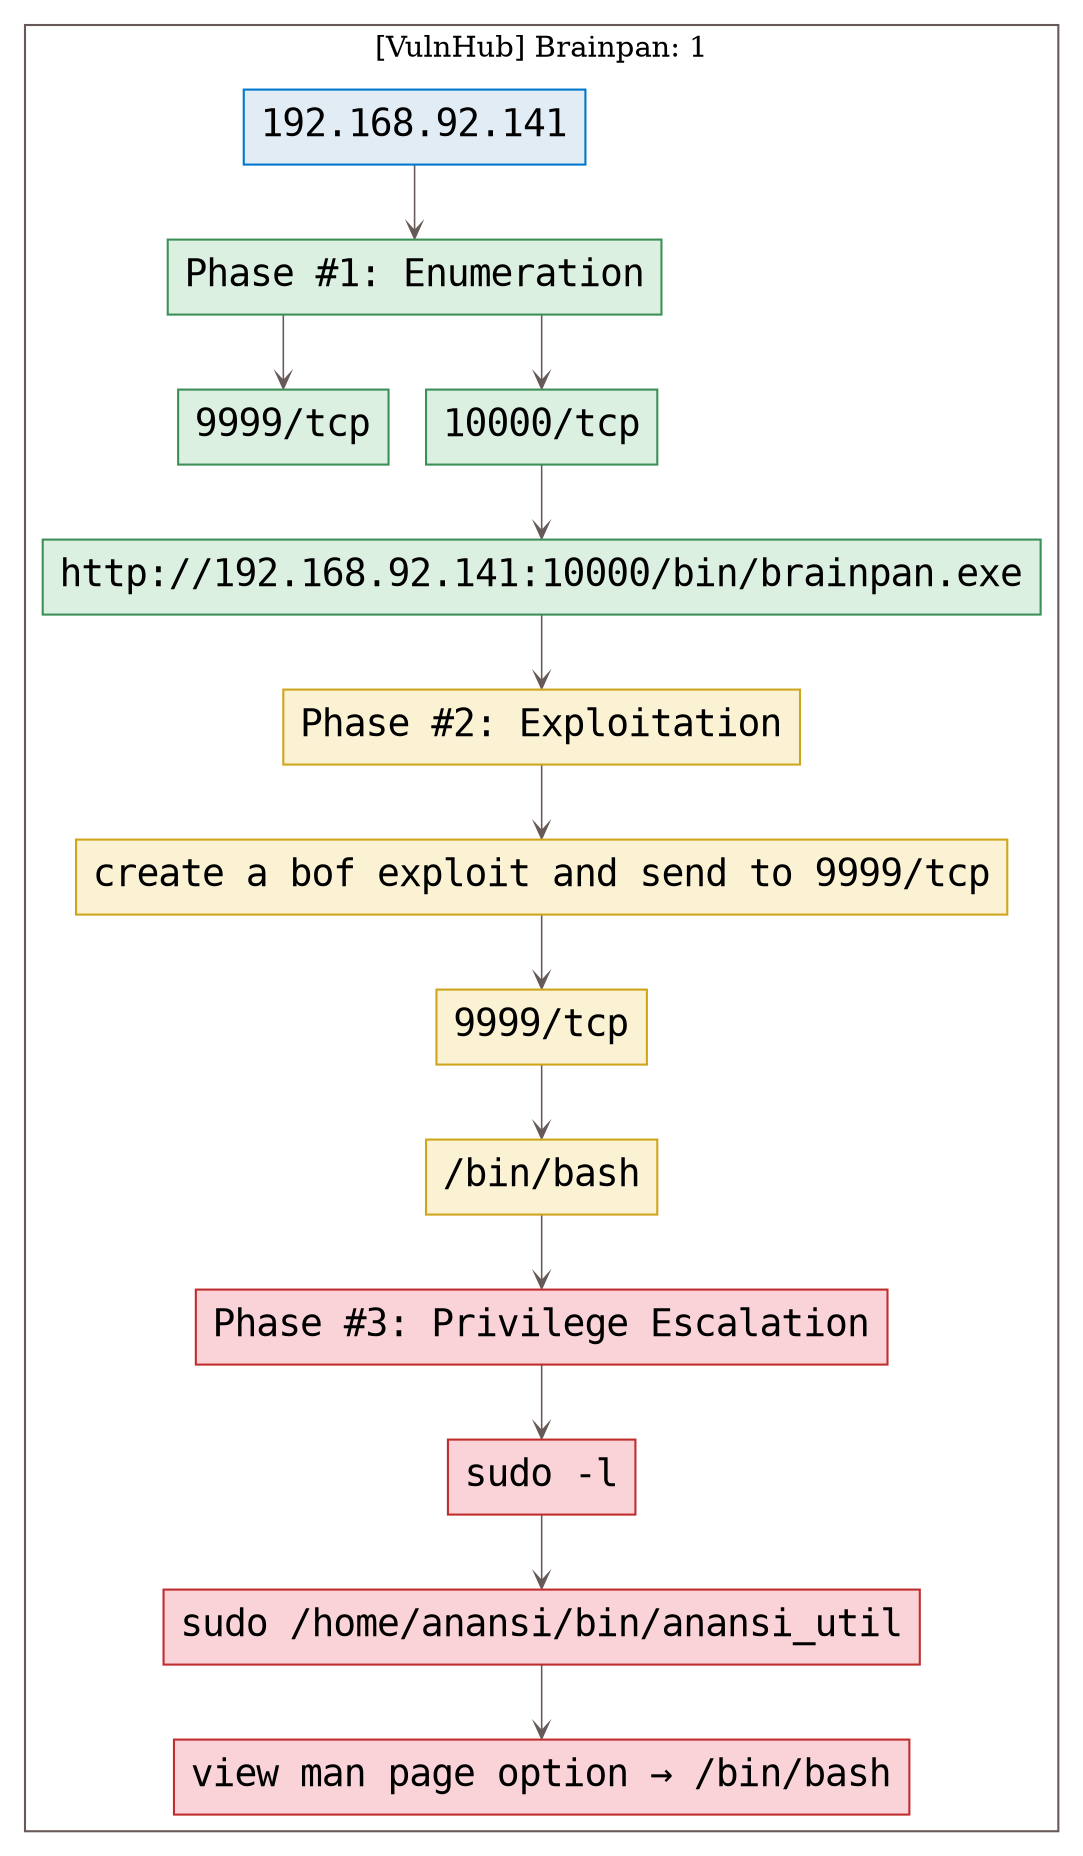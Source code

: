 digraph G {
  #rankdir=LR;
  nodesdictep=1.0; splines="ortho"; K=0.6; overlap=scale; fixedsize=true; resolution=72; bgcolor="#ffffff"; outputorder="edgesfirst";
  node [fontname="courier" fontsize=18 shape=box width=0.25 fillcolor="white" style="filled,solid"];
  edge [style=solid color="#665957" penwidth=0.75 arrowhead=vee arrowsize=0.75 ];

  0[label="192.168.92.141" color="#0077cc" fillcolor="#e1ecf4" tooltip="[VulnHub] Brainpan: 1"];
  10[label="sudo -l" color="#c02d2e" fillcolor="#f9d3d7" tooltip="Phase #3:Privilege Escalation"];
  11[label="sudo /home/anansi/bin/anansi_util" color="#c02d2e" fillcolor="#f9d3d7" tooltip="Phase #3:Privilege Escalation"];
  12[label="view man page option → /bin/bash" color="#c02d2e" fillcolor="#f9d3d7" tooltip="Phase #3:Privilege Escalation"];
  1[label="Phase #1: Enumeration" color="#3d8f58" fillcolor="#dcf0e2" tooltip="Phase #1:Enumeration"];
  2[label="9999/tcp" color="#3d8f58" fillcolor="#dcf0e2" tooltip="Phase #1:Enumeration"];
  3[label="10000/tcp" color="#3d8f58" fillcolor="#dcf0e2" tooltip="Phase #1:Enumeration"];
  4[label="http://192.168.92.141:10000/bin/brainpan.exe" color="#3d8f58" fillcolor="#dcf0e2" tooltip="Phase #1:Enumeration"];
  5[label="Phase #2: Exploitation" color="#cea51b" fillcolor="#fbf2d4" tooltip="Phase #2:Exploitation"];
  6[label="create a bof exploit and send to 9999/tcp" color="#cea51b" fillcolor="#fbf2d4" tooltip="Phase #2:Exploitation"];
  7[label="9999/tcp" color="#cea51b" fillcolor="#fbf2d4" tooltip="Phase #2:Exploitation"];
  8[label="/bin/bash" color="#cea51b" fillcolor="#fbf2d4" tooltip="Phase #2:Exploitation"];
  9[label="Phase #3: Privilege Escalation" color="#c02d2e" fillcolor="#f9d3d7" tooltip="Phase #3:Privilege Escalation"];

  subgraph cluster_0 {
    node [style="filled,solid"];
    label = "[VulnHub] Brainpan: 1";
    color = "#665957";
    0 -> 1 [color="#665957"];
    1 -> 2 [color="#665957"];
    1 -> 3 [color="#665957"];
    10 -> 11 [color="#665957"];
    11 -> 12 [color="#665957"];
    3 -> 4 [color="#665957"];
    4 -> 5 [color="#665957"];
    5 -> 6 [color="#665957"];
    6 -> 7 [color="#665957"];
    7 -> 8 [color="#665957"];
    8 -> 9 [color="#665957"];
    9 -> 10 [color="#665957"];
  }
}
